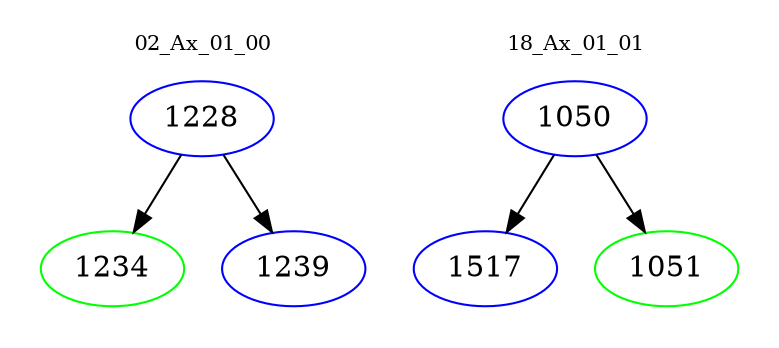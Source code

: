 digraph{
subgraph cluster_0 {
color = white
label = "02_Ax_01_00";
fontsize=10;
T0_1228 [label="1228", color="blue"]
T0_1228 -> T0_1234 [color="black"]
T0_1234 [label="1234", color="green"]
T0_1228 -> T0_1239 [color="black"]
T0_1239 [label="1239", color="blue"]
}
subgraph cluster_1 {
color = white
label = "18_Ax_01_01";
fontsize=10;
T1_1050 [label="1050", color="blue"]
T1_1050 -> T1_1517 [color="black"]
T1_1517 [label="1517", color="blue"]
T1_1050 -> T1_1051 [color="black"]
T1_1051 [label="1051", color="green"]
}
}
